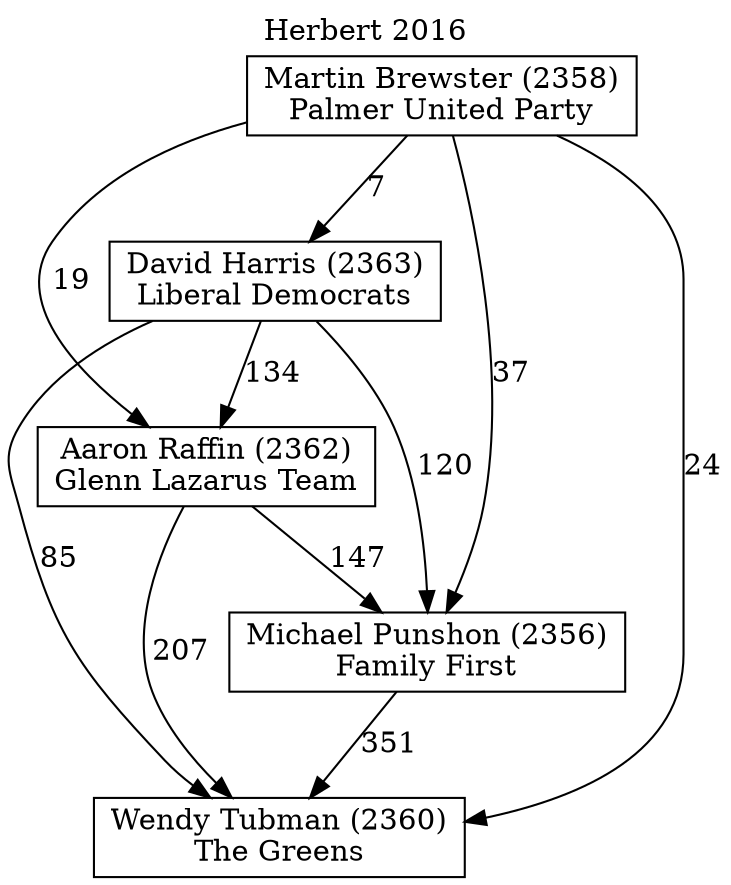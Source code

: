 // House preference flow
digraph "Wendy Tubman (2360)_Herbert_2016" {
	graph [label="Herbert 2016" labelloc=t mclimit=10]
	node [shape=box]
	"Aaron Raffin (2362)" [label="Aaron Raffin (2362)
Glenn Lazarus Team"]
	"Michael Punshon (2356)" [label="Michael Punshon (2356)
Family First"]
	"David Harris (2363)" [label="David Harris (2363)
Liberal Democrats"]
	"Martin Brewster (2358)" [label="Martin Brewster (2358)
Palmer United Party"]
	"Wendy Tubman (2360)" [label="Wendy Tubman (2360)
The Greens"]
	"Martin Brewster (2358)" -> "David Harris (2363)" [label=7]
	"David Harris (2363)" -> "Michael Punshon (2356)" [label=120]
	"Michael Punshon (2356)" -> "Wendy Tubman (2360)" [label=351]
	"David Harris (2363)" -> "Aaron Raffin (2362)" [label=134]
	"Martin Brewster (2358)" -> "Wendy Tubman (2360)" [label=24]
	"Aaron Raffin (2362)" -> "Wendy Tubman (2360)" [label=207]
	"Martin Brewster (2358)" -> "Michael Punshon (2356)" [label=37]
	"Martin Brewster (2358)" -> "Aaron Raffin (2362)" [label=19]
	"Aaron Raffin (2362)" -> "Michael Punshon (2356)" [label=147]
	"David Harris (2363)" -> "Wendy Tubman (2360)" [label=85]
}

